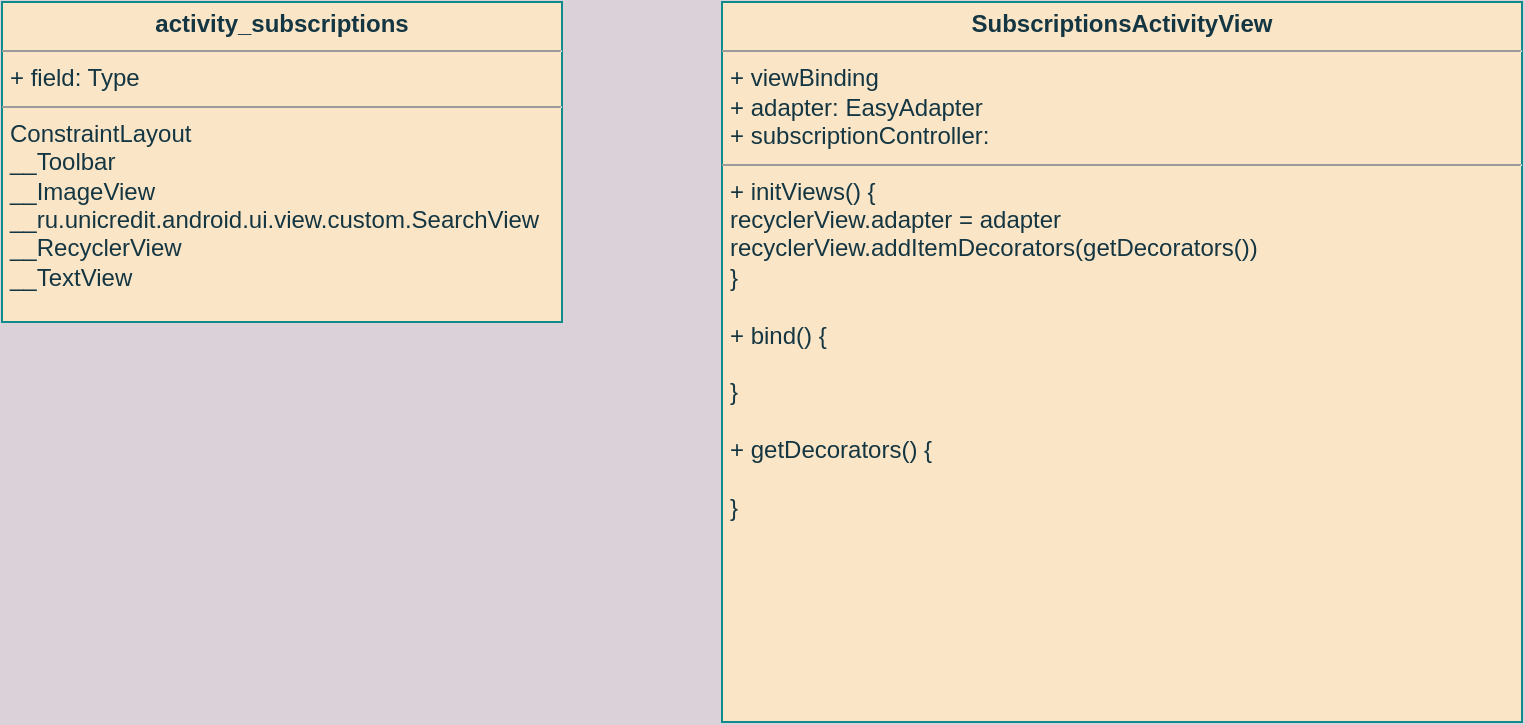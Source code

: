 <mxfile version="20.0.1" type="github">
  <diagram id="ABwETxADjD8a5Jw3LQ5L" name="Page-1">
    <mxGraphModel dx="701" dy="474" grid="1" gridSize="10" guides="1" tooltips="1" connect="1" arrows="1" fold="1" page="1" pageScale="1" pageWidth="827" pageHeight="1169" background="#DAD2D8" math="0" shadow="0">
      <root>
        <mxCell id="0" />
        <mxCell id="1" parent="0" />
        <mxCell id="cUnSdORCpQj84k0y6Mq9-1" value="&lt;p style=&quot;margin:0px;margin-top:4px;text-align:center;&quot;&gt;&lt;b&gt;activity_subscriptions&lt;/b&gt;&lt;/p&gt;&lt;hr size=&quot;1&quot;&gt;&lt;p style=&quot;margin:0px;margin-left:4px;&quot;&gt;+ field: Type&lt;/p&gt;&lt;hr size=&quot;1&quot;&gt;&lt;p style=&quot;margin:0px;margin-left:4px;&quot;&gt;ConstraintLayout&lt;/p&gt;&lt;p style=&quot;margin:0px;margin-left:4px;&quot;&gt;__Toolbar&lt;/p&gt;&lt;p style=&quot;margin:0px;margin-left:4px;&quot;&gt;__ImageView&lt;br&gt;&lt;/p&gt;&lt;p style=&quot;margin:0px;margin-left:4px;&quot;&gt;__ru.unicredit.android.ui.view.custom.SearchView&lt;/p&gt;&lt;p style=&quot;margin:0px;margin-left:4px;&quot;&gt;__RecyclerView&lt;/p&gt;&lt;p style=&quot;margin:0px;margin-left:4px;&quot;&gt;__TextView&lt;br&gt;&lt;/p&gt;" style="verticalAlign=top;align=left;overflow=fill;fontSize=12;fontFamily=Helvetica;html=1;rounded=0;sketch=0;fontColor=#143642;strokeColor=#0F8B8D;fillColor=#FAE5C7;" vertex="1" parent="1">
          <mxGeometry x="120" y="120" width="280" height="160" as="geometry" />
        </mxCell>
        <mxCell id="cUnSdORCpQj84k0y6Mq9-2" value="&lt;p style=&quot;margin:0px;margin-top:4px;text-align:center;&quot;&gt;&lt;b&gt;SubscriptionsActivityView&lt;/b&gt;&lt;/p&gt;&lt;hr size=&quot;1&quot;&gt;&lt;p style=&quot;margin:0px;margin-left:4px;&quot;&gt;+ viewBinding&lt;br&gt;&lt;/p&gt;&lt;p style=&quot;margin:0px;margin-left:4px;&quot;&gt;+ adapter: EasyAdapter&lt;/p&gt;&lt;p style=&quot;margin:0px;margin-left:4px;&quot;&gt;+ subscriptionController: &lt;br&gt;&lt;/p&gt;&lt;hr size=&quot;1&quot;&gt;&lt;p style=&quot;margin:0px;margin-left:4px;&quot;&gt;+ initViews() {&lt;/p&gt;&lt;p style=&quot;margin:0px;margin-left:4px;&quot;&gt;recyclerView.adapter = adapter&lt;/p&gt;&lt;p style=&quot;margin:0px;margin-left:4px;&quot;&gt;recyclerView.addItemDecorators(getDecorators())&lt;br&gt;&lt;/p&gt;&lt;p style=&quot;margin:0px;margin-left:4px;&quot;&gt;}&lt;/p&gt;&lt;p style=&quot;margin:0px;margin-left:4px;&quot;&gt;&lt;br&gt;&lt;/p&gt;&lt;p style=&quot;margin:0px;margin-left:4px;&quot;&gt;+ bind() {&lt;/p&gt;&lt;p style=&quot;margin:0px;margin-left:4px;&quot;&gt;&lt;br&gt;&lt;/p&gt;&lt;p style=&quot;margin:0px;margin-left:4px;&quot;&gt;}&lt;/p&gt;&lt;p style=&quot;margin:0px;margin-left:4px;&quot;&gt;&lt;br&gt;&lt;/p&gt;&lt;p style=&quot;margin:0px;margin-left:4px;&quot;&gt;+ getDecorators() {&lt;/p&gt;&lt;p style=&quot;margin:0px;margin-left:4px;&quot;&gt;&lt;br&gt;&lt;/p&gt;&lt;p style=&quot;margin:0px;margin-left:4px;&quot;&gt;}&lt;br&gt;&lt;/p&gt;" style="verticalAlign=top;align=left;overflow=fill;fontSize=12;fontFamily=Helvetica;html=1;rounded=0;sketch=0;fontColor=#143642;strokeColor=#0F8B8D;fillColor=#FAE5C7;" vertex="1" parent="1">
          <mxGeometry x="480" y="120" width="400" height="360" as="geometry" />
        </mxCell>
      </root>
    </mxGraphModel>
  </diagram>
</mxfile>
